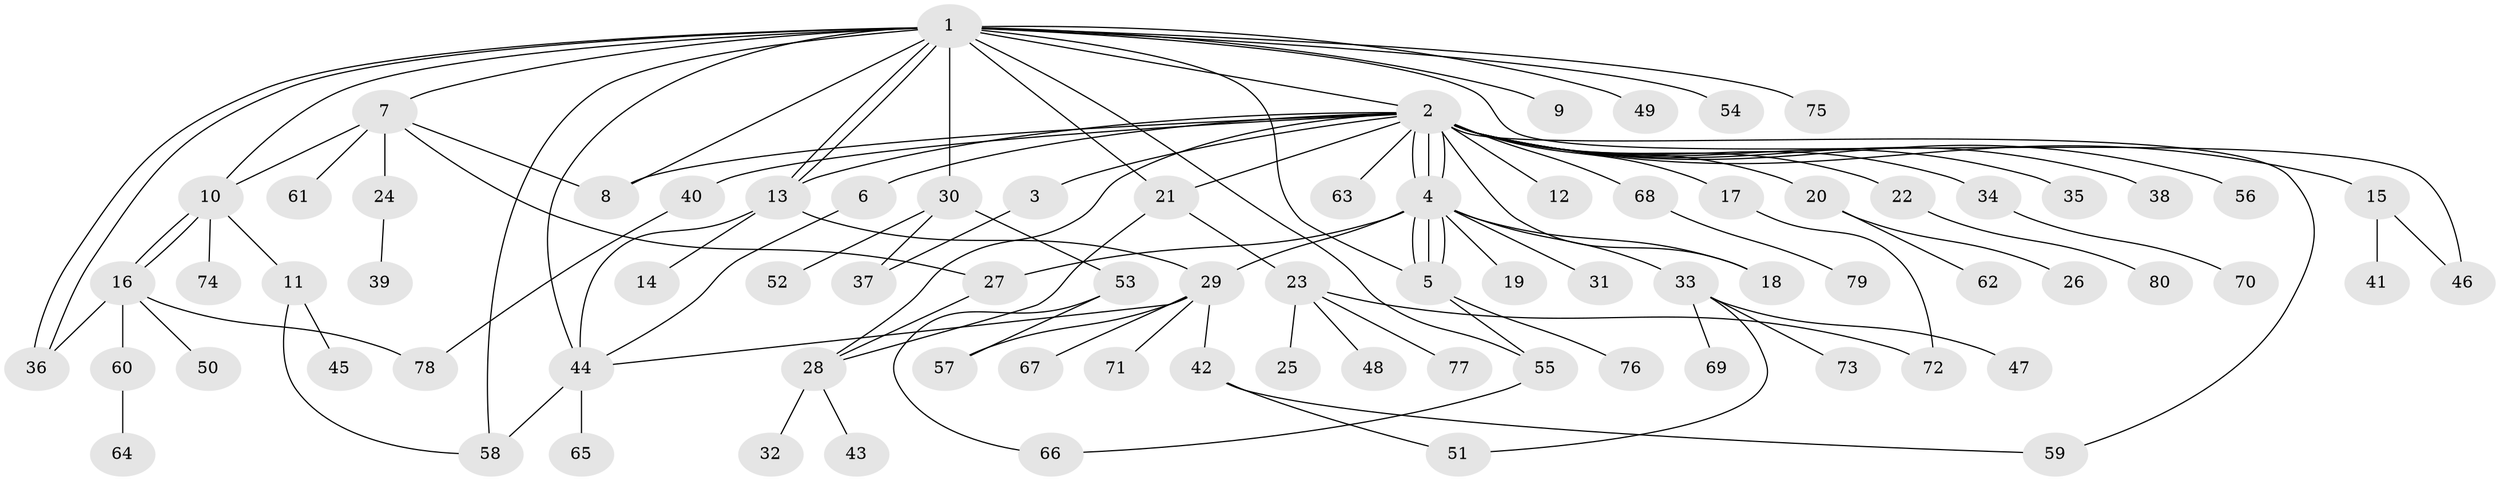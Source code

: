 // coarse degree distribution, {17: 0.017543859649122806, 22: 0.017543859649122806, 2: 0.08771929824561403, 11: 0.017543859649122806, 6: 0.05263157894736842, 1: 0.5614035087719298, 5: 0.08771929824561403, 4: 0.03508771929824561, 3: 0.10526315789473684, 7: 0.017543859649122806}
// Generated by graph-tools (version 1.1) at 2025/41/03/06/25 10:41:46]
// undirected, 80 vertices, 112 edges
graph export_dot {
graph [start="1"]
  node [color=gray90,style=filled];
  1;
  2;
  3;
  4;
  5;
  6;
  7;
  8;
  9;
  10;
  11;
  12;
  13;
  14;
  15;
  16;
  17;
  18;
  19;
  20;
  21;
  22;
  23;
  24;
  25;
  26;
  27;
  28;
  29;
  30;
  31;
  32;
  33;
  34;
  35;
  36;
  37;
  38;
  39;
  40;
  41;
  42;
  43;
  44;
  45;
  46;
  47;
  48;
  49;
  50;
  51;
  52;
  53;
  54;
  55;
  56;
  57;
  58;
  59;
  60;
  61;
  62;
  63;
  64;
  65;
  66;
  67;
  68;
  69;
  70;
  71;
  72;
  73;
  74;
  75;
  76;
  77;
  78;
  79;
  80;
  1 -- 2;
  1 -- 5;
  1 -- 7;
  1 -- 8;
  1 -- 9;
  1 -- 10;
  1 -- 13;
  1 -- 13;
  1 -- 21;
  1 -- 30;
  1 -- 36;
  1 -- 36;
  1 -- 44;
  1 -- 46;
  1 -- 49;
  1 -- 54;
  1 -- 55;
  1 -- 58;
  1 -- 75;
  2 -- 3;
  2 -- 4;
  2 -- 4;
  2 -- 4;
  2 -- 6;
  2 -- 8;
  2 -- 12;
  2 -- 13;
  2 -- 15;
  2 -- 17;
  2 -- 18;
  2 -- 20;
  2 -- 21;
  2 -- 22;
  2 -- 28;
  2 -- 34;
  2 -- 35;
  2 -- 38;
  2 -- 40;
  2 -- 56;
  2 -- 59;
  2 -- 63;
  2 -- 68;
  3 -- 37;
  4 -- 5;
  4 -- 5;
  4 -- 5;
  4 -- 18;
  4 -- 19;
  4 -- 27;
  4 -- 29;
  4 -- 31;
  4 -- 33;
  5 -- 55;
  5 -- 76;
  6 -- 44;
  7 -- 8;
  7 -- 10;
  7 -- 24;
  7 -- 27;
  7 -- 61;
  10 -- 11;
  10 -- 16;
  10 -- 16;
  10 -- 74;
  11 -- 45;
  11 -- 58;
  13 -- 14;
  13 -- 29;
  13 -- 44;
  15 -- 41;
  15 -- 46;
  16 -- 36;
  16 -- 50;
  16 -- 60;
  16 -- 78;
  17 -- 72;
  20 -- 26;
  20 -- 62;
  21 -- 23;
  21 -- 28;
  22 -- 80;
  23 -- 25;
  23 -- 48;
  23 -- 72;
  23 -- 77;
  24 -- 39;
  27 -- 28;
  28 -- 32;
  28 -- 43;
  29 -- 42;
  29 -- 44;
  29 -- 57;
  29 -- 67;
  29 -- 71;
  30 -- 37;
  30 -- 52;
  30 -- 53;
  33 -- 47;
  33 -- 51;
  33 -- 69;
  33 -- 73;
  34 -- 70;
  40 -- 78;
  42 -- 51;
  42 -- 59;
  44 -- 58;
  44 -- 65;
  53 -- 57;
  53 -- 66;
  55 -- 66;
  60 -- 64;
  68 -- 79;
}

